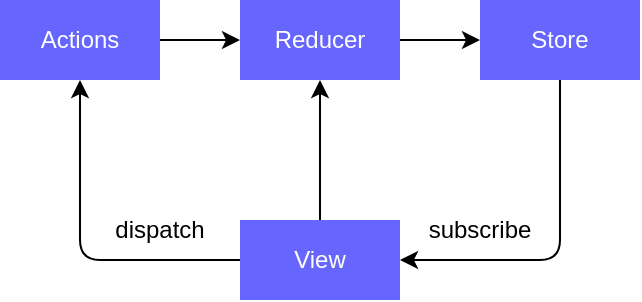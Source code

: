 <mxfile>
    <diagram id="EMDML1I7FDlM2kHfjbD_" name="第 1 页">
        <mxGraphModel dx="620" dy="529" grid="1" gridSize="10" guides="1" tooltips="1" connect="1" arrows="1" fold="1" page="1" pageScale="1" pageWidth="827" pageHeight="1169" background="#ffffff" math="0" shadow="0">
            <root>
                <mxCell id="0"/>
                <mxCell id="1" parent="0"/>
                <mxCell id="7" style="edgeStyle=orthogonalEdgeStyle;html=1;entryX=0;entryY=0.5;entryDx=0;entryDy=0;strokeColor=#000000;" parent="1" source="2" target="3" edge="1">
                    <mxGeometry relative="1" as="geometry"/>
                </mxCell>
                <mxCell id="2" value="&lt;font color=&quot;#ffffff&quot;&gt;Actions&lt;/font&gt;" style="rounded=0;whiteSpace=wrap;html=1;fillColor=#6666FF;strokeColor=none;" parent="1" vertex="1">
                    <mxGeometry x="50" y="120" width="80" height="40" as="geometry"/>
                </mxCell>
                <mxCell id="8" style="edgeStyle=orthogonalEdgeStyle;html=1;entryX=0;entryY=0.5;entryDx=0;entryDy=0;strokeColor=#000000;" parent="1" source="3" target="4" edge="1">
                    <mxGeometry relative="1" as="geometry"/>
                </mxCell>
                <mxCell id="3" value="&lt;font color=&quot;#ffffff&quot;&gt;Reducer&lt;/font&gt;" style="rounded=0;whiteSpace=wrap;html=1;fillColor=#6666FF;strokeColor=none;" parent="1" vertex="1">
                    <mxGeometry x="170" y="120" width="80" height="40" as="geometry"/>
                </mxCell>
                <mxCell id="9" style="edgeStyle=orthogonalEdgeStyle;html=1;strokeColor=#000000;exitX=0.5;exitY=1;exitDx=0;exitDy=0;entryX=1;entryY=0.5;entryDx=0;entryDy=0;" parent="1" source="4" target="5" edge="1">
                    <mxGeometry relative="1" as="geometry">
                        <mxPoint x="260" y="250" as="targetPoint"/>
                    </mxGeometry>
                </mxCell>
                <mxCell id="4" value="&lt;font color=&quot;#ffffff&quot;&gt;Store&lt;/font&gt;" style="rounded=0;whiteSpace=wrap;html=1;fillColor=#6666FF;strokeColor=none;" parent="1" vertex="1">
                    <mxGeometry x="290" y="120" width="80" height="40" as="geometry"/>
                </mxCell>
                <mxCell id="6" style="edgeStyle=orthogonalEdgeStyle;html=1;entryX=0.5;entryY=1;entryDx=0;entryDy=0;strokeColor=#000000;" parent="1" source="5" target="2" edge="1">
                    <mxGeometry relative="1" as="geometry"/>
                </mxCell>
                <mxCell id="12" style="edgeStyle=none;html=1;entryX=0.5;entryY=1;entryDx=0;entryDy=0;" edge="1" parent="1" source="5" target="3">
                    <mxGeometry relative="1" as="geometry"/>
                </mxCell>
                <mxCell id="5" value="&lt;font color=&quot;#ffffff&quot;&gt;View&lt;/font&gt;" style="rounded=0;whiteSpace=wrap;html=1;fillColor=#6666FF;strokeColor=none;" parent="1" vertex="1">
                    <mxGeometry x="170" y="230" width="80" height="40" as="geometry"/>
                </mxCell>
                <mxCell id="10" value="dispatch" style="text;html=1;strokeColor=none;fillColor=none;align=center;verticalAlign=middle;whiteSpace=wrap;rounded=0;fontColor=#000000;" parent="1" vertex="1">
                    <mxGeometry x="100" y="220" width="60" height="30" as="geometry"/>
                </mxCell>
                <mxCell id="11" value="subscribe" style="text;html=1;strokeColor=none;fillColor=none;align=center;verticalAlign=middle;whiteSpace=wrap;rounded=0;fontColor=#000000;" parent="1" vertex="1">
                    <mxGeometry x="260" y="220" width="60" height="30" as="geometry"/>
                </mxCell>
            </root>
        </mxGraphModel>
    </diagram>
</mxfile>